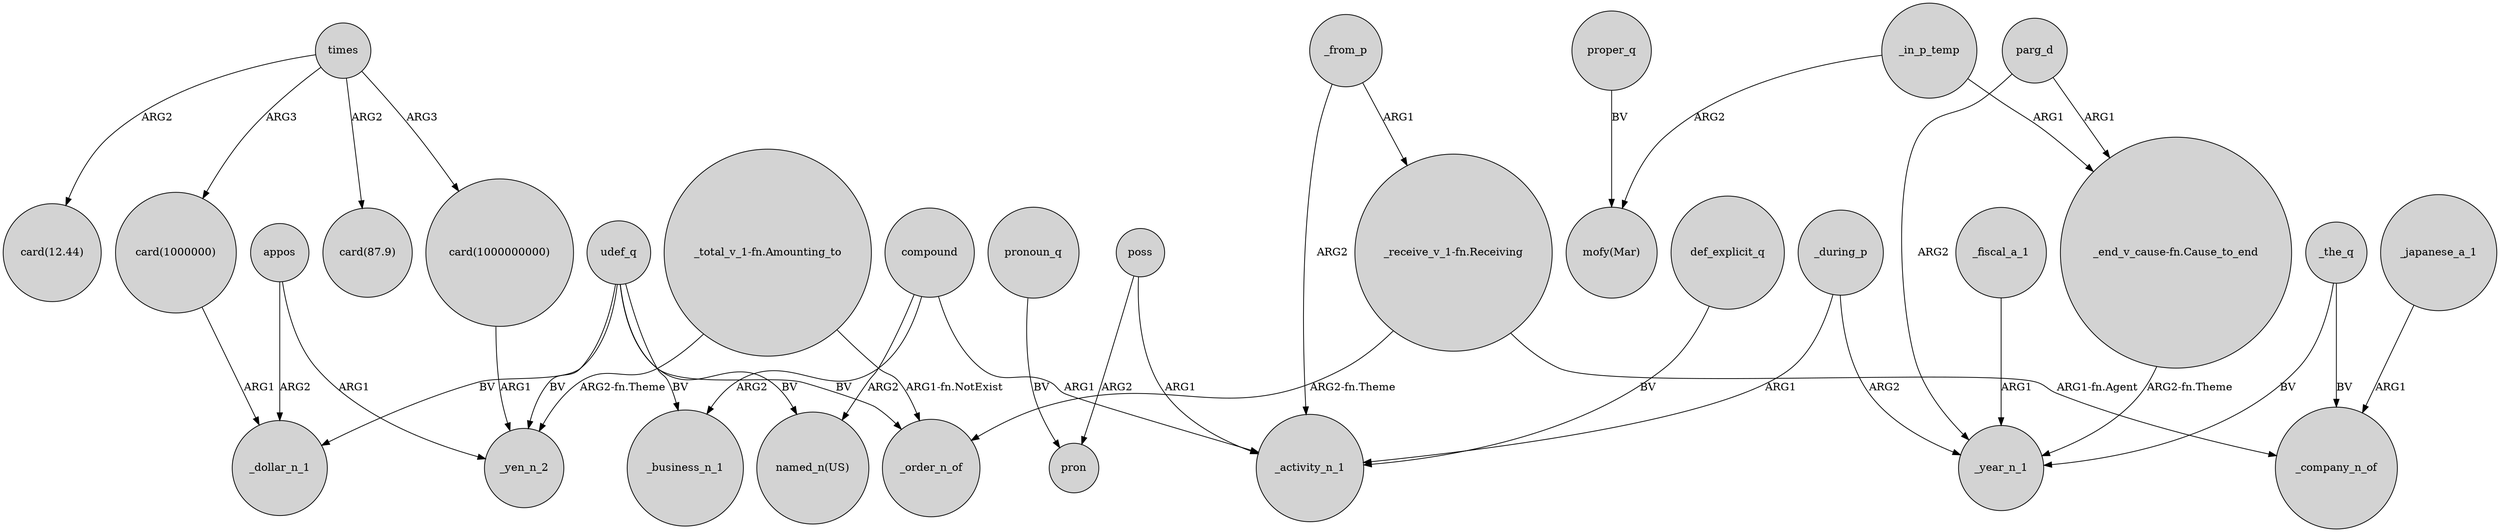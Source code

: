 digraph {
	node [shape=circle style=filled]
	appos -> _dollar_n_1 [label=ARG2]
	"card(1000000)" -> _dollar_n_1 [label=ARG1]
	udef_q -> _yen_n_2 [label=BV]
	"card(1000000000)" -> _yen_n_2 [label=ARG1]
	udef_q -> "named_n(US)" [label=BV]
	udef_q -> _order_n_of [label=BV]
	poss -> pron [label=ARG2]
	"_receive_v_1-fn.Receiving" -> _company_n_of [label="ARG1-fn.Agent"]
	_during_p -> _activity_n_1 [label=ARG1]
	def_explicit_q -> _activity_n_1 [label=BV]
	parg_d -> _year_n_1 [label=ARG2]
	_in_p_temp -> "mofy(Mar)" [label=ARG2]
	compound -> "named_n(US)" [label=ARG2]
	_the_q -> _company_n_of [label=BV]
	times -> "card(1000000000)" [label=ARG3]
	"_total_v_1-fn.Amounting_to" -> _order_n_of [label="ARG1-fn.NotExist"]
	appos -> _yen_n_2 [label=ARG1]
	pronoun_q -> pron [label=BV]
	_japanese_a_1 -> _company_n_of [label=ARG1]
	times -> "card(12.44)" [label=ARG2]
	_from_p -> _activity_n_1 [label=ARG2]
	_during_p -> _year_n_1 [label=ARG2]
	poss -> _activity_n_1 [label=ARG1]
	times -> "card(87.9)" [label=ARG2]
	times -> "card(1000000)" [label=ARG3]
	compound -> _activity_n_1 [label=ARG1]
	parg_d -> "_end_v_cause-fn.Cause_to_end" [label=ARG1]
	"_receive_v_1-fn.Receiving" -> _order_n_of [label="ARG2-fn.Theme"]
	compound -> _business_n_1 [label=ARG2]
	_the_q -> _year_n_1 [label=BV]
	proper_q -> "mofy(Mar)" [label=BV]
	_in_p_temp -> "_end_v_cause-fn.Cause_to_end" [label=ARG1]
	_from_p -> "_receive_v_1-fn.Receiving" [label=ARG1]
	"_total_v_1-fn.Amounting_to" -> _yen_n_2 [label="ARG2-fn.Theme"]
	udef_q -> _business_n_1 [label=BV]
	_fiscal_a_1 -> _year_n_1 [label=ARG1]
	"_end_v_cause-fn.Cause_to_end" -> _year_n_1 [label="ARG2-fn.Theme"]
	udef_q -> _dollar_n_1 [label=BV]
}
